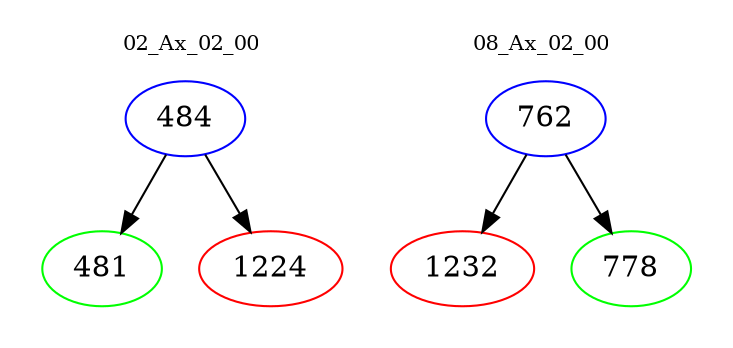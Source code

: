digraph{
subgraph cluster_0 {
color = white
label = "02_Ax_02_00";
fontsize=10;
T0_484 [label="484", color="blue"]
T0_484 -> T0_481 [color="black"]
T0_481 [label="481", color="green"]
T0_484 -> T0_1224 [color="black"]
T0_1224 [label="1224", color="red"]
}
subgraph cluster_1 {
color = white
label = "08_Ax_02_00";
fontsize=10;
T1_762 [label="762", color="blue"]
T1_762 -> T1_1232 [color="black"]
T1_1232 [label="1232", color="red"]
T1_762 -> T1_778 [color="black"]
T1_778 [label="778", color="green"]
}
}
